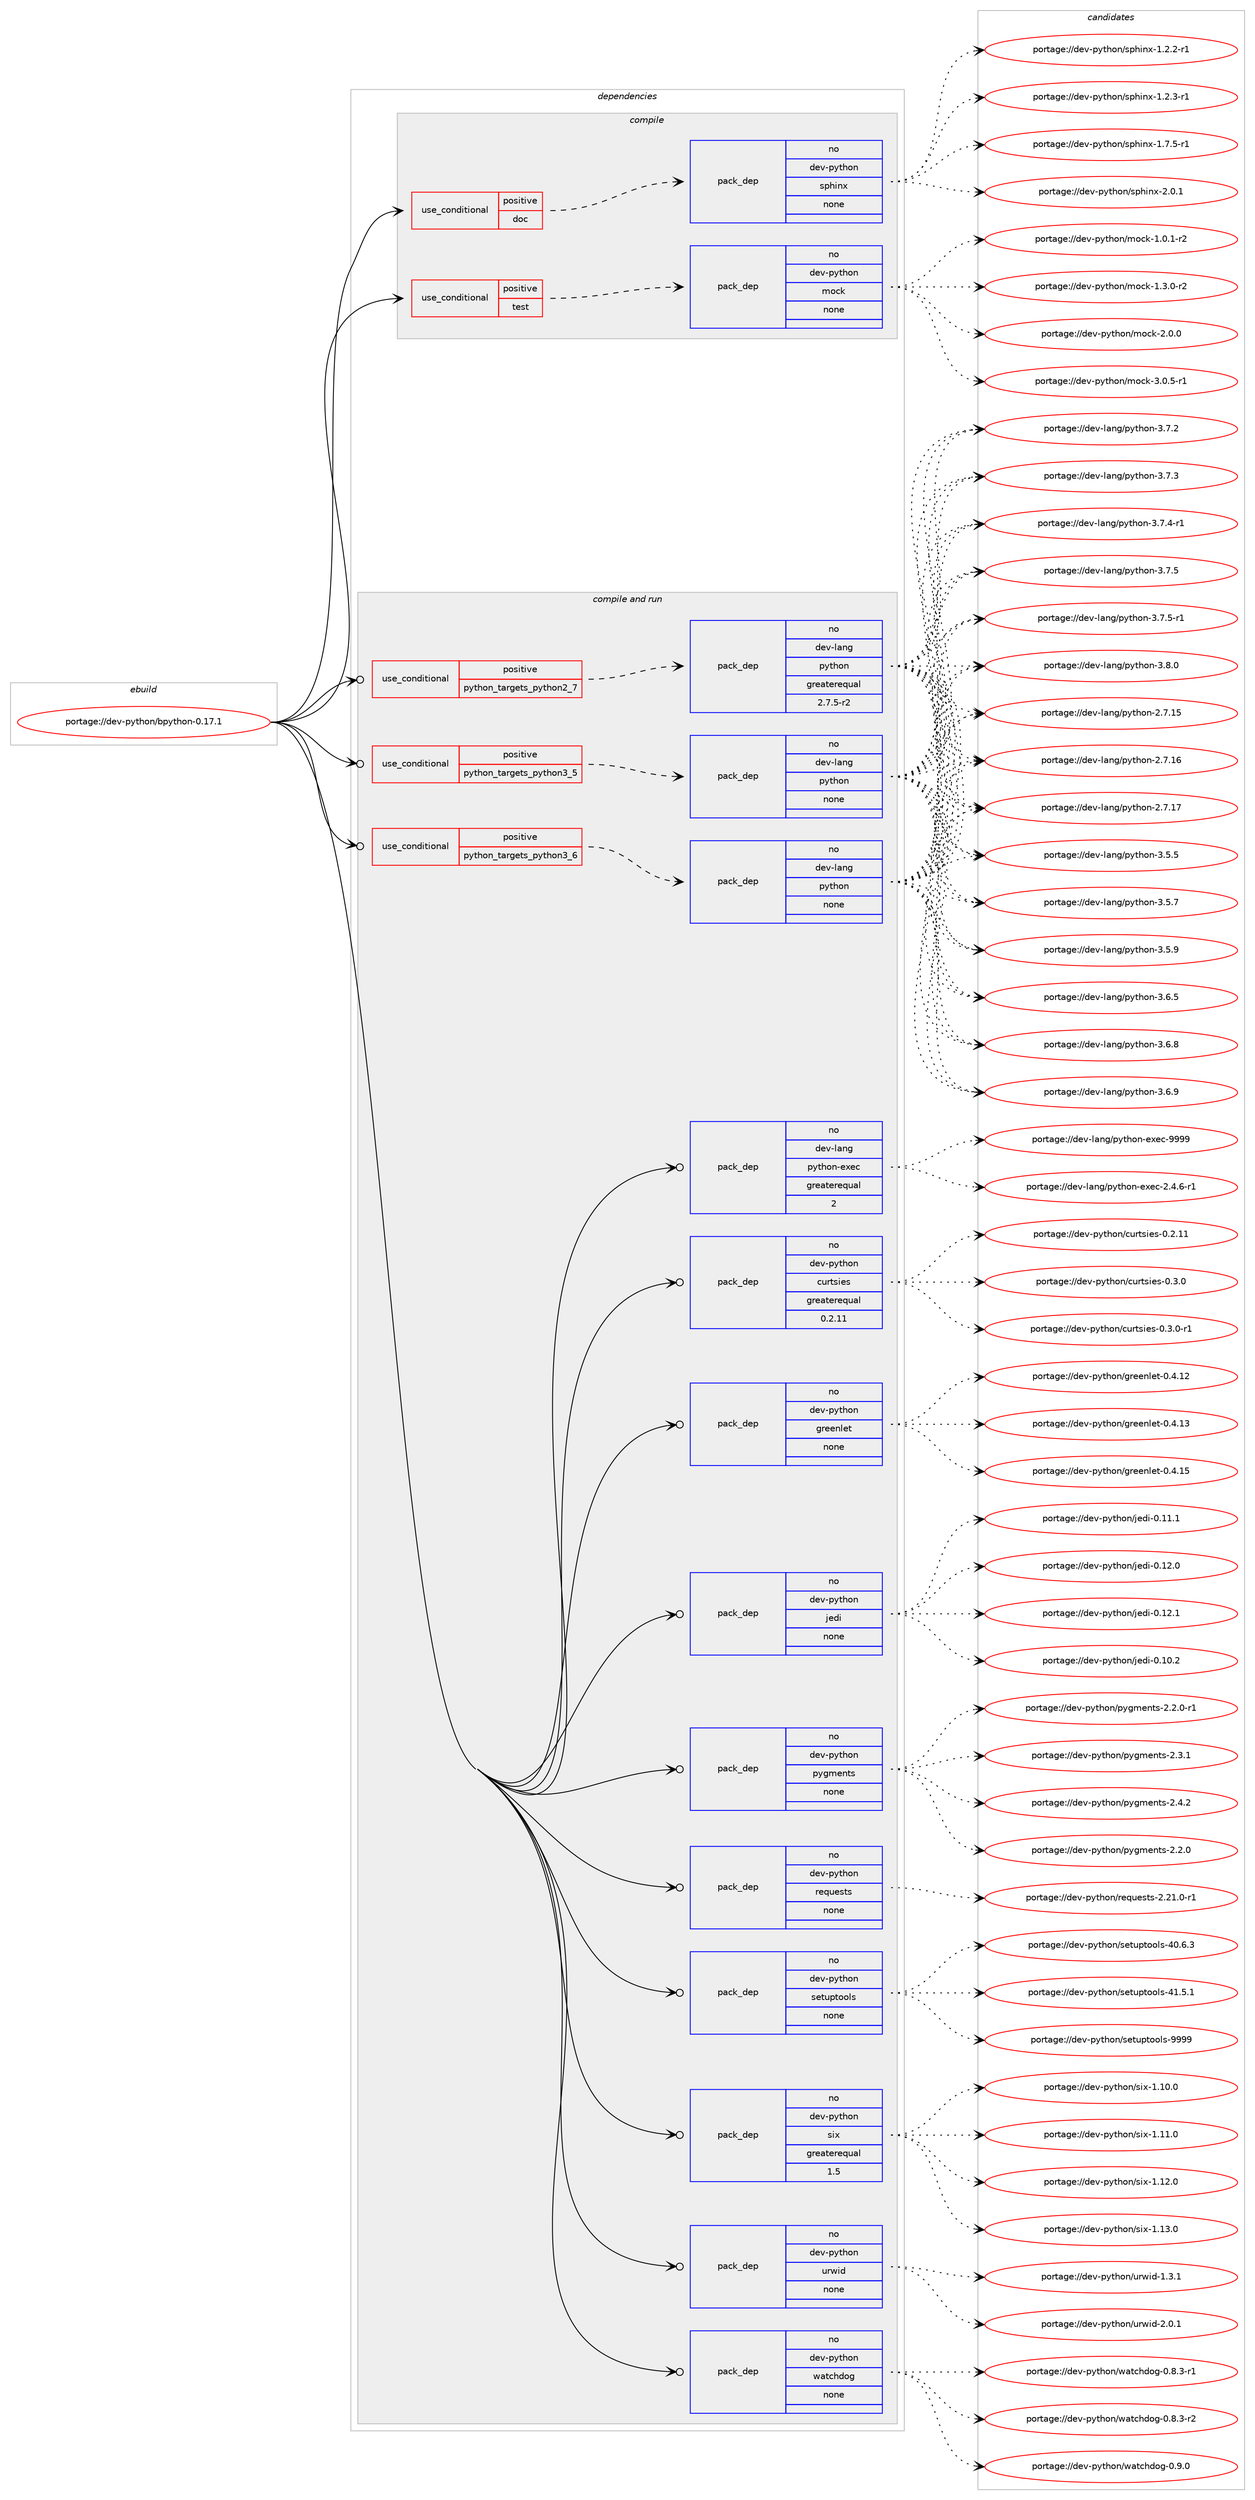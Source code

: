 digraph prolog {

# *************
# Graph options
# *************

newrank=true;
concentrate=true;
compound=true;
graph [rankdir=LR,fontname=Helvetica,fontsize=10,ranksep=1.5];#, ranksep=2.5, nodesep=0.2];
edge  [arrowhead=vee];
node  [fontname=Helvetica,fontsize=10];

# **********
# The ebuild
# **********

subgraph cluster_leftcol {
color=gray;
rank=same;
label=<<i>ebuild</i>>;
id [label="portage://dev-python/bpython-0.17.1", color=red, width=4, href="../dev-python/bpython-0.17.1.svg"];
}

# ****************
# The dependencies
# ****************

subgraph cluster_midcol {
color=gray;
label=<<i>dependencies</i>>;
subgraph cluster_compile {
fillcolor="#eeeeee";
style=filled;
label=<<i>compile</i>>;
subgraph cond26468 {
dependency132726 [label=<<TABLE BORDER="0" CELLBORDER="1" CELLSPACING="0" CELLPADDING="4"><TR><TD ROWSPAN="3" CELLPADDING="10">use_conditional</TD></TR><TR><TD>positive</TD></TR><TR><TD>doc</TD></TR></TABLE>>, shape=none, color=red];
subgraph pack102950 {
dependency132727 [label=<<TABLE BORDER="0" CELLBORDER="1" CELLSPACING="0" CELLPADDING="4" WIDTH="220"><TR><TD ROWSPAN="6" CELLPADDING="30">pack_dep</TD></TR><TR><TD WIDTH="110">no</TD></TR><TR><TD>dev-python</TD></TR><TR><TD>sphinx</TD></TR><TR><TD>none</TD></TR><TR><TD></TD></TR></TABLE>>, shape=none, color=blue];
}
dependency132726:e -> dependency132727:w [weight=20,style="dashed",arrowhead="vee"];
}
id:e -> dependency132726:w [weight=20,style="solid",arrowhead="vee"];
subgraph cond26469 {
dependency132728 [label=<<TABLE BORDER="0" CELLBORDER="1" CELLSPACING="0" CELLPADDING="4"><TR><TD ROWSPAN="3" CELLPADDING="10">use_conditional</TD></TR><TR><TD>positive</TD></TR><TR><TD>test</TD></TR></TABLE>>, shape=none, color=red];
subgraph pack102951 {
dependency132729 [label=<<TABLE BORDER="0" CELLBORDER="1" CELLSPACING="0" CELLPADDING="4" WIDTH="220"><TR><TD ROWSPAN="6" CELLPADDING="30">pack_dep</TD></TR><TR><TD WIDTH="110">no</TD></TR><TR><TD>dev-python</TD></TR><TR><TD>mock</TD></TR><TR><TD>none</TD></TR><TR><TD></TD></TR></TABLE>>, shape=none, color=blue];
}
dependency132728:e -> dependency132729:w [weight=20,style="dashed",arrowhead="vee"];
}
id:e -> dependency132728:w [weight=20,style="solid",arrowhead="vee"];
}
subgraph cluster_compileandrun {
fillcolor="#eeeeee";
style=filled;
label=<<i>compile and run</i>>;
subgraph cond26470 {
dependency132730 [label=<<TABLE BORDER="0" CELLBORDER="1" CELLSPACING="0" CELLPADDING="4"><TR><TD ROWSPAN="3" CELLPADDING="10">use_conditional</TD></TR><TR><TD>positive</TD></TR><TR><TD>python_targets_python2_7</TD></TR></TABLE>>, shape=none, color=red];
subgraph pack102952 {
dependency132731 [label=<<TABLE BORDER="0" CELLBORDER="1" CELLSPACING="0" CELLPADDING="4" WIDTH="220"><TR><TD ROWSPAN="6" CELLPADDING="30">pack_dep</TD></TR><TR><TD WIDTH="110">no</TD></TR><TR><TD>dev-lang</TD></TR><TR><TD>python</TD></TR><TR><TD>greaterequal</TD></TR><TR><TD>2.7.5-r2</TD></TR></TABLE>>, shape=none, color=blue];
}
dependency132730:e -> dependency132731:w [weight=20,style="dashed",arrowhead="vee"];
}
id:e -> dependency132730:w [weight=20,style="solid",arrowhead="odotvee"];
subgraph cond26471 {
dependency132732 [label=<<TABLE BORDER="0" CELLBORDER="1" CELLSPACING="0" CELLPADDING="4"><TR><TD ROWSPAN="3" CELLPADDING="10">use_conditional</TD></TR><TR><TD>positive</TD></TR><TR><TD>python_targets_python3_5</TD></TR></TABLE>>, shape=none, color=red];
subgraph pack102953 {
dependency132733 [label=<<TABLE BORDER="0" CELLBORDER="1" CELLSPACING="0" CELLPADDING="4" WIDTH="220"><TR><TD ROWSPAN="6" CELLPADDING="30">pack_dep</TD></TR><TR><TD WIDTH="110">no</TD></TR><TR><TD>dev-lang</TD></TR><TR><TD>python</TD></TR><TR><TD>none</TD></TR><TR><TD></TD></TR></TABLE>>, shape=none, color=blue];
}
dependency132732:e -> dependency132733:w [weight=20,style="dashed",arrowhead="vee"];
}
id:e -> dependency132732:w [weight=20,style="solid",arrowhead="odotvee"];
subgraph cond26472 {
dependency132734 [label=<<TABLE BORDER="0" CELLBORDER="1" CELLSPACING="0" CELLPADDING="4"><TR><TD ROWSPAN="3" CELLPADDING="10">use_conditional</TD></TR><TR><TD>positive</TD></TR><TR><TD>python_targets_python3_6</TD></TR></TABLE>>, shape=none, color=red];
subgraph pack102954 {
dependency132735 [label=<<TABLE BORDER="0" CELLBORDER="1" CELLSPACING="0" CELLPADDING="4" WIDTH="220"><TR><TD ROWSPAN="6" CELLPADDING="30">pack_dep</TD></TR><TR><TD WIDTH="110">no</TD></TR><TR><TD>dev-lang</TD></TR><TR><TD>python</TD></TR><TR><TD>none</TD></TR><TR><TD></TD></TR></TABLE>>, shape=none, color=blue];
}
dependency132734:e -> dependency132735:w [weight=20,style="dashed",arrowhead="vee"];
}
id:e -> dependency132734:w [weight=20,style="solid",arrowhead="odotvee"];
subgraph pack102955 {
dependency132736 [label=<<TABLE BORDER="0" CELLBORDER="1" CELLSPACING="0" CELLPADDING="4" WIDTH="220"><TR><TD ROWSPAN="6" CELLPADDING="30">pack_dep</TD></TR><TR><TD WIDTH="110">no</TD></TR><TR><TD>dev-lang</TD></TR><TR><TD>python-exec</TD></TR><TR><TD>greaterequal</TD></TR><TR><TD>2</TD></TR></TABLE>>, shape=none, color=blue];
}
id:e -> dependency132736:w [weight=20,style="solid",arrowhead="odotvee"];
subgraph pack102956 {
dependency132737 [label=<<TABLE BORDER="0" CELLBORDER="1" CELLSPACING="0" CELLPADDING="4" WIDTH="220"><TR><TD ROWSPAN="6" CELLPADDING="30">pack_dep</TD></TR><TR><TD WIDTH="110">no</TD></TR><TR><TD>dev-python</TD></TR><TR><TD>curtsies</TD></TR><TR><TD>greaterequal</TD></TR><TR><TD>0.2.11</TD></TR></TABLE>>, shape=none, color=blue];
}
id:e -> dependency132737:w [weight=20,style="solid",arrowhead="odotvee"];
subgraph pack102957 {
dependency132738 [label=<<TABLE BORDER="0" CELLBORDER="1" CELLSPACING="0" CELLPADDING="4" WIDTH="220"><TR><TD ROWSPAN="6" CELLPADDING="30">pack_dep</TD></TR><TR><TD WIDTH="110">no</TD></TR><TR><TD>dev-python</TD></TR><TR><TD>greenlet</TD></TR><TR><TD>none</TD></TR><TR><TD></TD></TR></TABLE>>, shape=none, color=blue];
}
id:e -> dependency132738:w [weight=20,style="solid",arrowhead="odotvee"];
subgraph pack102958 {
dependency132739 [label=<<TABLE BORDER="0" CELLBORDER="1" CELLSPACING="0" CELLPADDING="4" WIDTH="220"><TR><TD ROWSPAN="6" CELLPADDING="30">pack_dep</TD></TR><TR><TD WIDTH="110">no</TD></TR><TR><TD>dev-python</TD></TR><TR><TD>jedi</TD></TR><TR><TD>none</TD></TR><TR><TD></TD></TR></TABLE>>, shape=none, color=blue];
}
id:e -> dependency132739:w [weight=20,style="solid",arrowhead="odotvee"];
subgraph pack102959 {
dependency132740 [label=<<TABLE BORDER="0" CELLBORDER="1" CELLSPACING="0" CELLPADDING="4" WIDTH="220"><TR><TD ROWSPAN="6" CELLPADDING="30">pack_dep</TD></TR><TR><TD WIDTH="110">no</TD></TR><TR><TD>dev-python</TD></TR><TR><TD>pygments</TD></TR><TR><TD>none</TD></TR><TR><TD></TD></TR></TABLE>>, shape=none, color=blue];
}
id:e -> dependency132740:w [weight=20,style="solid",arrowhead="odotvee"];
subgraph pack102960 {
dependency132741 [label=<<TABLE BORDER="0" CELLBORDER="1" CELLSPACING="0" CELLPADDING="4" WIDTH="220"><TR><TD ROWSPAN="6" CELLPADDING="30">pack_dep</TD></TR><TR><TD WIDTH="110">no</TD></TR><TR><TD>dev-python</TD></TR><TR><TD>requests</TD></TR><TR><TD>none</TD></TR><TR><TD></TD></TR></TABLE>>, shape=none, color=blue];
}
id:e -> dependency132741:w [weight=20,style="solid",arrowhead="odotvee"];
subgraph pack102961 {
dependency132742 [label=<<TABLE BORDER="0" CELLBORDER="1" CELLSPACING="0" CELLPADDING="4" WIDTH="220"><TR><TD ROWSPAN="6" CELLPADDING="30">pack_dep</TD></TR><TR><TD WIDTH="110">no</TD></TR><TR><TD>dev-python</TD></TR><TR><TD>setuptools</TD></TR><TR><TD>none</TD></TR><TR><TD></TD></TR></TABLE>>, shape=none, color=blue];
}
id:e -> dependency132742:w [weight=20,style="solid",arrowhead="odotvee"];
subgraph pack102962 {
dependency132743 [label=<<TABLE BORDER="0" CELLBORDER="1" CELLSPACING="0" CELLPADDING="4" WIDTH="220"><TR><TD ROWSPAN="6" CELLPADDING="30">pack_dep</TD></TR><TR><TD WIDTH="110">no</TD></TR><TR><TD>dev-python</TD></TR><TR><TD>six</TD></TR><TR><TD>greaterequal</TD></TR><TR><TD>1.5</TD></TR></TABLE>>, shape=none, color=blue];
}
id:e -> dependency132743:w [weight=20,style="solid",arrowhead="odotvee"];
subgraph pack102963 {
dependency132744 [label=<<TABLE BORDER="0" CELLBORDER="1" CELLSPACING="0" CELLPADDING="4" WIDTH="220"><TR><TD ROWSPAN="6" CELLPADDING="30">pack_dep</TD></TR><TR><TD WIDTH="110">no</TD></TR><TR><TD>dev-python</TD></TR><TR><TD>urwid</TD></TR><TR><TD>none</TD></TR><TR><TD></TD></TR></TABLE>>, shape=none, color=blue];
}
id:e -> dependency132744:w [weight=20,style="solid",arrowhead="odotvee"];
subgraph pack102964 {
dependency132745 [label=<<TABLE BORDER="0" CELLBORDER="1" CELLSPACING="0" CELLPADDING="4" WIDTH="220"><TR><TD ROWSPAN="6" CELLPADDING="30">pack_dep</TD></TR><TR><TD WIDTH="110">no</TD></TR><TR><TD>dev-python</TD></TR><TR><TD>watchdog</TD></TR><TR><TD>none</TD></TR><TR><TD></TD></TR></TABLE>>, shape=none, color=blue];
}
id:e -> dependency132745:w [weight=20,style="solid",arrowhead="odotvee"];
}
subgraph cluster_run {
fillcolor="#eeeeee";
style=filled;
label=<<i>run</i>>;
}
}

# **************
# The candidates
# **************

subgraph cluster_choices {
rank=same;
color=gray;
label=<<i>candidates</i>>;

subgraph choice102950 {
color=black;
nodesep=1;
choiceportage10010111845112121116104111110471151121041051101204549465046504511449 [label="portage://dev-python/sphinx-1.2.2-r1", color=red, width=4,href="../dev-python/sphinx-1.2.2-r1.svg"];
choiceportage10010111845112121116104111110471151121041051101204549465046514511449 [label="portage://dev-python/sphinx-1.2.3-r1", color=red, width=4,href="../dev-python/sphinx-1.2.3-r1.svg"];
choiceportage10010111845112121116104111110471151121041051101204549465546534511449 [label="portage://dev-python/sphinx-1.7.5-r1", color=red, width=4,href="../dev-python/sphinx-1.7.5-r1.svg"];
choiceportage1001011184511212111610411111047115112104105110120455046484649 [label="portage://dev-python/sphinx-2.0.1", color=red, width=4,href="../dev-python/sphinx-2.0.1.svg"];
dependency132727:e -> choiceportage10010111845112121116104111110471151121041051101204549465046504511449:w [style=dotted,weight="100"];
dependency132727:e -> choiceportage10010111845112121116104111110471151121041051101204549465046514511449:w [style=dotted,weight="100"];
dependency132727:e -> choiceportage10010111845112121116104111110471151121041051101204549465546534511449:w [style=dotted,weight="100"];
dependency132727:e -> choiceportage1001011184511212111610411111047115112104105110120455046484649:w [style=dotted,weight="100"];
}
subgraph choice102951 {
color=black;
nodesep=1;
choiceportage1001011184511212111610411111047109111991074549464846494511450 [label="portage://dev-python/mock-1.0.1-r2", color=red, width=4,href="../dev-python/mock-1.0.1-r2.svg"];
choiceportage1001011184511212111610411111047109111991074549465146484511450 [label="portage://dev-python/mock-1.3.0-r2", color=red, width=4,href="../dev-python/mock-1.3.0-r2.svg"];
choiceportage100101118451121211161041111104710911199107455046484648 [label="portage://dev-python/mock-2.0.0", color=red, width=4,href="../dev-python/mock-2.0.0.svg"];
choiceportage1001011184511212111610411111047109111991074551464846534511449 [label="portage://dev-python/mock-3.0.5-r1", color=red, width=4,href="../dev-python/mock-3.0.5-r1.svg"];
dependency132729:e -> choiceportage1001011184511212111610411111047109111991074549464846494511450:w [style=dotted,weight="100"];
dependency132729:e -> choiceportage1001011184511212111610411111047109111991074549465146484511450:w [style=dotted,weight="100"];
dependency132729:e -> choiceportage100101118451121211161041111104710911199107455046484648:w [style=dotted,weight="100"];
dependency132729:e -> choiceportage1001011184511212111610411111047109111991074551464846534511449:w [style=dotted,weight="100"];
}
subgraph choice102952 {
color=black;
nodesep=1;
choiceportage10010111845108971101034711212111610411111045504655464953 [label="portage://dev-lang/python-2.7.15", color=red, width=4,href="../dev-lang/python-2.7.15.svg"];
choiceportage10010111845108971101034711212111610411111045504655464954 [label="portage://dev-lang/python-2.7.16", color=red, width=4,href="../dev-lang/python-2.7.16.svg"];
choiceportage10010111845108971101034711212111610411111045504655464955 [label="portage://dev-lang/python-2.7.17", color=red, width=4,href="../dev-lang/python-2.7.17.svg"];
choiceportage100101118451089711010347112121116104111110455146534653 [label="portage://dev-lang/python-3.5.5", color=red, width=4,href="../dev-lang/python-3.5.5.svg"];
choiceportage100101118451089711010347112121116104111110455146534655 [label="portage://dev-lang/python-3.5.7", color=red, width=4,href="../dev-lang/python-3.5.7.svg"];
choiceportage100101118451089711010347112121116104111110455146534657 [label="portage://dev-lang/python-3.5.9", color=red, width=4,href="../dev-lang/python-3.5.9.svg"];
choiceportage100101118451089711010347112121116104111110455146544653 [label="portage://dev-lang/python-3.6.5", color=red, width=4,href="../dev-lang/python-3.6.5.svg"];
choiceportage100101118451089711010347112121116104111110455146544656 [label="portage://dev-lang/python-3.6.8", color=red, width=4,href="../dev-lang/python-3.6.8.svg"];
choiceportage100101118451089711010347112121116104111110455146544657 [label="portage://dev-lang/python-3.6.9", color=red, width=4,href="../dev-lang/python-3.6.9.svg"];
choiceportage100101118451089711010347112121116104111110455146554650 [label="portage://dev-lang/python-3.7.2", color=red, width=4,href="../dev-lang/python-3.7.2.svg"];
choiceportage100101118451089711010347112121116104111110455146554651 [label="portage://dev-lang/python-3.7.3", color=red, width=4,href="../dev-lang/python-3.7.3.svg"];
choiceportage1001011184510897110103471121211161041111104551465546524511449 [label="portage://dev-lang/python-3.7.4-r1", color=red, width=4,href="../dev-lang/python-3.7.4-r1.svg"];
choiceportage100101118451089711010347112121116104111110455146554653 [label="portage://dev-lang/python-3.7.5", color=red, width=4,href="../dev-lang/python-3.7.5.svg"];
choiceportage1001011184510897110103471121211161041111104551465546534511449 [label="portage://dev-lang/python-3.7.5-r1", color=red, width=4,href="../dev-lang/python-3.7.5-r1.svg"];
choiceportage100101118451089711010347112121116104111110455146564648 [label="portage://dev-lang/python-3.8.0", color=red, width=4,href="../dev-lang/python-3.8.0.svg"];
dependency132731:e -> choiceportage10010111845108971101034711212111610411111045504655464953:w [style=dotted,weight="100"];
dependency132731:e -> choiceportage10010111845108971101034711212111610411111045504655464954:w [style=dotted,weight="100"];
dependency132731:e -> choiceportage10010111845108971101034711212111610411111045504655464955:w [style=dotted,weight="100"];
dependency132731:e -> choiceportage100101118451089711010347112121116104111110455146534653:w [style=dotted,weight="100"];
dependency132731:e -> choiceportage100101118451089711010347112121116104111110455146534655:w [style=dotted,weight="100"];
dependency132731:e -> choiceportage100101118451089711010347112121116104111110455146534657:w [style=dotted,weight="100"];
dependency132731:e -> choiceportage100101118451089711010347112121116104111110455146544653:w [style=dotted,weight="100"];
dependency132731:e -> choiceportage100101118451089711010347112121116104111110455146544656:w [style=dotted,weight="100"];
dependency132731:e -> choiceportage100101118451089711010347112121116104111110455146544657:w [style=dotted,weight="100"];
dependency132731:e -> choiceportage100101118451089711010347112121116104111110455146554650:w [style=dotted,weight="100"];
dependency132731:e -> choiceportage100101118451089711010347112121116104111110455146554651:w [style=dotted,weight="100"];
dependency132731:e -> choiceportage1001011184510897110103471121211161041111104551465546524511449:w [style=dotted,weight="100"];
dependency132731:e -> choiceportage100101118451089711010347112121116104111110455146554653:w [style=dotted,weight="100"];
dependency132731:e -> choiceportage1001011184510897110103471121211161041111104551465546534511449:w [style=dotted,weight="100"];
dependency132731:e -> choiceportage100101118451089711010347112121116104111110455146564648:w [style=dotted,weight="100"];
}
subgraph choice102953 {
color=black;
nodesep=1;
choiceportage10010111845108971101034711212111610411111045504655464953 [label="portage://dev-lang/python-2.7.15", color=red, width=4,href="../dev-lang/python-2.7.15.svg"];
choiceportage10010111845108971101034711212111610411111045504655464954 [label="portage://dev-lang/python-2.7.16", color=red, width=4,href="../dev-lang/python-2.7.16.svg"];
choiceportage10010111845108971101034711212111610411111045504655464955 [label="portage://dev-lang/python-2.7.17", color=red, width=4,href="../dev-lang/python-2.7.17.svg"];
choiceportage100101118451089711010347112121116104111110455146534653 [label="portage://dev-lang/python-3.5.5", color=red, width=4,href="../dev-lang/python-3.5.5.svg"];
choiceportage100101118451089711010347112121116104111110455146534655 [label="portage://dev-lang/python-3.5.7", color=red, width=4,href="../dev-lang/python-3.5.7.svg"];
choiceportage100101118451089711010347112121116104111110455146534657 [label="portage://dev-lang/python-3.5.9", color=red, width=4,href="../dev-lang/python-3.5.9.svg"];
choiceportage100101118451089711010347112121116104111110455146544653 [label="portage://dev-lang/python-3.6.5", color=red, width=4,href="../dev-lang/python-3.6.5.svg"];
choiceportage100101118451089711010347112121116104111110455146544656 [label="portage://dev-lang/python-3.6.8", color=red, width=4,href="../dev-lang/python-3.6.8.svg"];
choiceportage100101118451089711010347112121116104111110455146544657 [label="portage://dev-lang/python-3.6.9", color=red, width=4,href="../dev-lang/python-3.6.9.svg"];
choiceportage100101118451089711010347112121116104111110455146554650 [label="portage://dev-lang/python-3.7.2", color=red, width=4,href="../dev-lang/python-3.7.2.svg"];
choiceportage100101118451089711010347112121116104111110455146554651 [label="portage://dev-lang/python-3.7.3", color=red, width=4,href="../dev-lang/python-3.7.3.svg"];
choiceportage1001011184510897110103471121211161041111104551465546524511449 [label="portage://dev-lang/python-3.7.4-r1", color=red, width=4,href="../dev-lang/python-3.7.4-r1.svg"];
choiceportage100101118451089711010347112121116104111110455146554653 [label="portage://dev-lang/python-3.7.5", color=red, width=4,href="../dev-lang/python-3.7.5.svg"];
choiceportage1001011184510897110103471121211161041111104551465546534511449 [label="portage://dev-lang/python-3.7.5-r1", color=red, width=4,href="../dev-lang/python-3.7.5-r1.svg"];
choiceportage100101118451089711010347112121116104111110455146564648 [label="portage://dev-lang/python-3.8.0", color=red, width=4,href="../dev-lang/python-3.8.0.svg"];
dependency132733:e -> choiceportage10010111845108971101034711212111610411111045504655464953:w [style=dotted,weight="100"];
dependency132733:e -> choiceportage10010111845108971101034711212111610411111045504655464954:w [style=dotted,weight="100"];
dependency132733:e -> choiceportage10010111845108971101034711212111610411111045504655464955:w [style=dotted,weight="100"];
dependency132733:e -> choiceportage100101118451089711010347112121116104111110455146534653:w [style=dotted,weight="100"];
dependency132733:e -> choiceportage100101118451089711010347112121116104111110455146534655:w [style=dotted,weight="100"];
dependency132733:e -> choiceportage100101118451089711010347112121116104111110455146534657:w [style=dotted,weight="100"];
dependency132733:e -> choiceportage100101118451089711010347112121116104111110455146544653:w [style=dotted,weight="100"];
dependency132733:e -> choiceportage100101118451089711010347112121116104111110455146544656:w [style=dotted,weight="100"];
dependency132733:e -> choiceportage100101118451089711010347112121116104111110455146544657:w [style=dotted,weight="100"];
dependency132733:e -> choiceportage100101118451089711010347112121116104111110455146554650:w [style=dotted,weight="100"];
dependency132733:e -> choiceportage100101118451089711010347112121116104111110455146554651:w [style=dotted,weight="100"];
dependency132733:e -> choiceportage1001011184510897110103471121211161041111104551465546524511449:w [style=dotted,weight="100"];
dependency132733:e -> choiceportage100101118451089711010347112121116104111110455146554653:w [style=dotted,weight="100"];
dependency132733:e -> choiceportage1001011184510897110103471121211161041111104551465546534511449:w [style=dotted,weight="100"];
dependency132733:e -> choiceportage100101118451089711010347112121116104111110455146564648:w [style=dotted,weight="100"];
}
subgraph choice102954 {
color=black;
nodesep=1;
choiceportage10010111845108971101034711212111610411111045504655464953 [label="portage://dev-lang/python-2.7.15", color=red, width=4,href="../dev-lang/python-2.7.15.svg"];
choiceportage10010111845108971101034711212111610411111045504655464954 [label="portage://dev-lang/python-2.7.16", color=red, width=4,href="../dev-lang/python-2.7.16.svg"];
choiceportage10010111845108971101034711212111610411111045504655464955 [label="portage://dev-lang/python-2.7.17", color=red, width=4,href="../dev-lang/python-2.7.17.svg"];
choiceportage100101118451089711010347112121116104111110455146534653 [label="portage://dev-lang/python-3.5.5", color=red, width=4,href="../dev-lang/python-3.5.5.svg"];
choiceportage100101118451089711010347112121116104111110455146534655 [label="portage://dev-lang/python-3.5.7", color=red, width=4,href="../dev-lang/python-3.5.7.svg"];
choiceportage100101118451089711010347112121116104111110455146534657 [label="portage://dev-lang/python-3.5.9", color=red, width=4,href="../dev-lang/python-3.5.9.svg"];
choiceportage100101118451089711010347112121116104111110455146544653 [label="portage://dev-lang/python-3.6.5", color=red, width=4,href="../dev-lang/python-3.6.5.svg"];
choiceportage100101118451089711010347112121116104111110455146544656 [label="portage://dev-lang/python-3.6.8", color=red, width=4,href="../dev-lang/python-3.6.8.svg"];
choiceportage100101118451089711010347112121116104111110455146544657 [label="portage://dev-lang/python-3.6.9", color=red, width=4,href="../dev-lang/python-3.6.9.svg"];
choiceportage100101118451089711010347112121116104111110455146554650 [label="portage://dev-lang/python-3.7.2", color=red, width=4,href="../dev-lang/python-3.7.2.svg"];
choiceportage100101118451089711010347112121116104111110455146554651 [label="portage://dev-lang/python-3.7.3", color=red, width=4,href="../dev-lang/python-3.7.3.svg"];
choiceportage1001011184510897110103471121211161041111104551465546524511449 [label="portage://dev-lang/python-3.7.4-r1", color=red, width=4,href="../dev-lang/python-3.7.4-r1.svg"];
choiceportage100101118451089711010347112121116104111110455146554653 [label="portage://dev-lang/python-3.7.5", color=red, width=4,href="../dev-lang/python-3.7.5.svg"];
choiceportage1001011184510897110103471121211161041111104551465546534511449 [label="portage://dev-lang/python-3.7.5-r1", color=red, width=4,href="../dev-lang/python-3.7.5-r1.svg"];
choiceportage100101118451089711010347112121116104111110455146564648 [label="portage://dev-lang/python-3.8.0", color=red, width=4,href="../dev-lang/python-3.8.0.svg"];
dependency132735:e -> choiceportage10010111845108971101034711212111610411111045504655464953:w [style=dotted,weight="100"];
dependency132735:e -> choiceportage10010111845108971101034711212111610411111045504655464954:w [style=dotted,weight="100"];
dependency132735:e -> choiceportage10010111845108971101034711212111610411111045504655464955:w [style=dotted,weight="100"];
dependency132735:e -> choiceportage100101118451089711010347112121116104111110455146534653:w [style=dotted,weight="100"];
dependency132735:e -> choiceportage100101118451089711010347112121116104111110455146534655:w [style=dotted,weight="100"];
dependency132735:e -> choiceportage100101118451089711010347112121116104111110455146534657:w [style=dotted,weight="100"];
dependency132735:e -> choiceportage100101118451089711010347112121116104111110455146544653:w [style=dotted,weight="100"];
dependency132735:e -> choiceportage100101118451089711010347112121116104111110455146544656:w [style=dotted,weight="100"];
dependency132735:e -> choiceportage100101118451089711010347112121116104111110455146544657:w [style=dotted,weight="100"];
dependency132735:e -> choiceportage100101118451089711010347112121116104111110455146554650:w [style=dotted,weight="100"];
dependency132735:e -> choiceportage100101118451089711010347112121116104111110455146554651:w [style=dotted,weight="100"];
dependency132735:e -> choiceportage1001011184510897110103471121211161041111104551465546524511449:w [style=dotted,weight="100"];
dependency132735:e -> choiceportage100101118451089711010347112121116104111110455146554653:w [style=dotted,weight="100"];
dependency132735:e -> choiceportage1001011184510897110103471121211161041111104551465546534511449:w [style=dotted,weight="100"];
dependency132735:e -> choiceportage100101118451089711010347112121116104111110455146564648:w [style=dotted,weight="100"];
}
subgraph choice102955 {
color=black;
nodesep=1;
choiceportage10010111845108971101034711212111610411111045101120101994550465246544511449 [label="portage://dev-lang/python-exec-2.4.6-r1", color=red, width=4,href="../dev-lang/python-exec-2.4.6-r1.svg"];
choiceportage10010111845108971101034711212111610411111045101120101994557575757 [label="portage://dev-lang/python-exec-9999", color=red, width=4,href="../dev-lang/python-exec-9999.svg"];
dependency132736:e -> choiceportage10010111845108971101034711212111610411111045101120101994550465246544511449:w [style=dotted,weight="100"];
dependency132736:e -> choiceportage10010111845108971101034711212111610411111045101120101994557575757:w [style=dotted,weight="100"];
}
subgraph choice102956 {
color=black;
nodesep=1;
choiceportage10010111845112121116104111110479911711411611510510111545484650464949 [label="portage://dev-python/curtsies-0.2.11", color=red, width=4,href="../dev-python/curtsies-0.2.11.svg"];
choiceportage100101118451121211161041111104799117114116115105101115454846514648 [label="portage://dev-python/curtsies-0.3.0", color=red, width=4,href="../dev-python/curtsies-0.3.0.svg"];
choiceportage1001011184511212111610411111047991171141161151051011154548465146484511449 [label="portage://dev-python/curtsies-0.3.0-r1", color=red, width=4,href="../dev-python/curtsies-0.3.0-r1.svg"];
dependency132737:e -> choiceportage10010111845112121116104111110479911711411611510510111545484650464949:w [style=dotted,weight="100"];
dependency132737:e -> choiceportage100101118451121211161041111104799117114116115105101115454846514648:w [style=dotted,weight="100"];
dependency132737:e -> choiceportage1001011184511212111610411111047991171141161151051011154548465146484511449:w [style=dotted,weight="100"];
}
subgraph choice102957 {
color=black;
nodesep=1;
choiceportage100101118451121211161041111104710311410110111010810111645484652464950 [label="portage://dev-python/greenlet-0.4.12", color=red, width=4,href="../dev-python/greenlet-0.4.12.svg"];
choiceportage100101118451121211161041111104710311410110111010810111645484652464951 [label="portage://dev-python/greenlet-0.4.13", color=red, width=4,href="../dev-python/greenlet-0.4.13.svg"];
choiceportage100101118451121211161041111104710311410110111010810111645484652464953 [label="portage://dev-python/greenlet-0.4.15", color=red, width=4,href="../dev-python/greenlet-0.4.15.svg"];
dependency132738:e -> choiceportage100101118451121211161041111104710311410110111010810111645484652464950:w [style=dotted,weight="100"];
dependency132738:e -> choiceportage100101118451121211161041111104710311410110111010810111645484652464951:w [style=dotted,weight="100"];
dependency132738:e -> choiceportage100101118451121211161041111104710311410110111010810111645484652464953:w [style=dotted,weight="100"];
}
subgraph choice102958 {
color=black;
nodesep=1;
choiceportage100101118451121211161041111104710610110010545484649484650 [label="portage://dev-python/jedi-0.10.2", color=red, width=4,href="../dev-python/jedi-0.10.2.svg"];
choiceportage100101118451121211161041111104710610110010545484649494649 [label="portage://dev-python/jedi-0.11.1", color=red, width=4,href="../dev-python/jedi-0.11.1.svg"];
choiceportage100101118451121211161041111104710610110010545484649504648 [label="portage://dev-python/jedi-0.12.0", color=red, width=4,href="../dev-python/jedi-0.12.0.svg"];
choiceportage100101118451121211161041111104710610110010545484649504649 [label="portage://dev-python/jedi-0.12.1", color=red, width=4,href="../dev-python/jedi-0.12.1.svg"];
dependency132739:e -> choiceportage100101118451121211161041111104710610110010545484649484650:w [style=dotted,weight="100"];
dependency132739:e -> choiceportage100101118451121211161041111104710610110010545484649494649:w [style=dotted,weight="100"];
dependency132739:e -> choiceportage100101118451121211161041111104710610110010545484649504648:w [style=dotted,weight="100"];
dependency132739:e -> choiceportage100101118451121211161041111104710610110010545484649504649:w [style=dotted,weight="100"];
}
subgraph choice102959 {
color=black;
nodesep=1;
choiceportage1001011184511212111610411111047112121103109101110116115455046504648 [label="portage://dev-python/pygments-2.2.0", color=red, width=4,href="../dev-python/pygments-2.2.0.svg"];
choiceportage10010111845112121116104111110471121211031091011101161154550465046484511449 [label="portage://dev-python/pygments-2.2.0-r1", color=red, width=4,href="../dev-python/pygments-2.2.0-r1.svg"];
choiceportage1001011184511212111610411111047112121103109101110116115455046514649 [label="portage://dev-python/pygments-2.3.1", color=red, width=4,href="../dev-python/pygments-2.3.1.svg"];
choiceportage1001011184511212111610411111047112121103109101110116115455046524650 [label="portage://dev-python/pygments-2.4.2", color=red, width=4,href="../dev-python/pygments-2.4.2.svg"];
dependency132740:e -> choiceportage1001011184511212111610411111047112121103109101110116115455046504648:w [style=dotted,weight="100"];
dependency132740:e -> choiceportage10010111845112121116104111110471121211031091011101161154550465046484511449:w [style=dotted,weight="100"];
dependency132740:e -> choiceportage1001011184511212111610411111047112121103109101110116115455046514649:w [style=dotted,weight="100"];
dependency132740:e -> choiceportage1001011184511212111610411111047112121103109101110116115455046524650:w [style=dotted,weight="100"];
}
subgraph choice102960 {
color=black;
nodesep=1;
choiceportage1001011184511212111610411111047114101113117101115116115455046504946484511449 [label="portage://dev-python/requests-2.21.0-r1", color=red, width=4,href="../dev-python/requests-2.21.0-r1.svg"];
dependency132741:e -> choiceportage1001011184511212111610411111047114101113117101115116115455046504946484511449:w [style=dotted,weight="100"];
}
subgraph choice102961 {
color=black;
nodesep=1;
choiceportage100101118451121211161041111104711510111611711211611111110811545524846544651 [label="portage://dev-python/setuptools-40.6.3", color=red, width=4,href="../dev-python/setuptools-40.6.3.svg"];
choiceportage100101118451121211161041111104711510111611711211611111110811545524946534649 [label="portage://dev-python/setuptools-41.5.1", color=red, width=4,href="../dev-python/setuptools-41.5.1.svg"];
choiceportage10010111845112121116104111110471151011161171121161111111081154557575757 [label="portage://dev-python/setuptools-9999", color=red, width=4,href="../dev-python/setuptools-9999.svg"];
dependency132742:e -> choiceportage100101118451121211161041111104711510111611711211611111110811545524846544651:w [style=dotted,weight="100"];
dependency132742:e -> choiceportage100101118451121211161041111104711510111611711211611111110811545524946534649:w [style=dotted,weight="100"];
dependency132742:e -> choiceportage10010111845112121116104111110471151011161171121161111111081154557575757:w [style=dotted,weight="100"];
}
subgraph choice102962 {
color=black;
nodesep=1;
choiceportage100101118451121211161041111104711510512045494649484648 [label="portage://dev-python/six-1.10.0", color=red, width=4,href="../dev-python/six-1.10.0.svg"];
choiceportage100101118451121211161041111104711510512045494649494648 [label="portage://dev-python/six-1.11.0", color=red, width=4,href="../dev-python/six-1.11.0.svg"];
choiceportage100101118451121211161041111104711510512045494649504648 [label="portage://dev-python/six-1.12.0", color=red, width=4,href="../dev-python/six-1.12.0.svg"];
choiceportage100101118451121211161041111104711510512045494649514648 [label="portage://dev-python/six-1.13.0", color=red, width=4,href="../dev-python/six-1.13.0.svg"];
dependency132743:e -> choiceportage100101118451121211161041111104711510512045494649484648:w [style=dotted,weight="100"];
dependency132743:e -> choiceportage100101118451121211161041111104711510512045494649494648:w [style=dotted,weight="100"];
dependency132743:e -> choiceportage100101118451121211161041111104711510512045494649504648:w [style=dotted,weight="100"];
dependency132743:e -> choiceportage100101118451121211161041111104711510512045494649514648:w [style=dotted,weight="100"];
}
subgraph choice102963 {
color=black;
nodesep=1;
choiceportage1001011184511212111610411111047117114119105100454946514649 [label="portage://dev-python/urwid-1.3.1", color=red, width=4,href="../dev-python/urwid-1.3.1.svg"];
choiceportage1001011184511212111610411111047117114119105100455046484649 [label="portage://dev-python/urwid-2.0.1", color=red, width=4,href="../dev-python/urwid-2.0.1.svg"];
dependency132744:e -> choiceportage1001011184511212111610411111047117114119105100454946514649:w [style=dotted,weight="100"];
dependency132744:e -> choiceportage1001011184511212111610411111047117114119105100455046484649:w [style=dotted,weight="100"];
}
subgraph choice102964 {
color=black;
nodesep=1;
choiceportage100101118451121211161041111104711997116991041001111034548465646514511449 [label="portage://dev-python/watchdog-0.8.3-r1", color=red, width=4,href="../dev-python/watchdog-0.8.3-r1.svg"];
choiceportage100101118451121211161041111104711997116991041001111034548465646514511450 [label="portage://dev-python/watchdog-0.8.3-r2", color=red, width=4,href="../dev-python/watchdog-0.8.3-r2.svg"];
choiceportage10010111845112121116104111110471199711699104100111103454846574648 [label="portage://dev-python/watchdog-0.9.0", color=red, width=4,href="../dev-python/watchdog-0.9.0.svg"];
dependency132745:e -> choiceportage100101118451121211161041111104711997116991041001111034548465646514511449:w [style=dotted,weight="100"];
dependency132745:e -> choiceportage100101118451121211161041111104711997116991041001111034548465646514511450:w [style=dotted,weight="100"];
dependency132745:e -> choiceportage10010111845112121116104111110471199711699104100111103454846574648:w [style=dotted,weight="100"];
}
}

}
